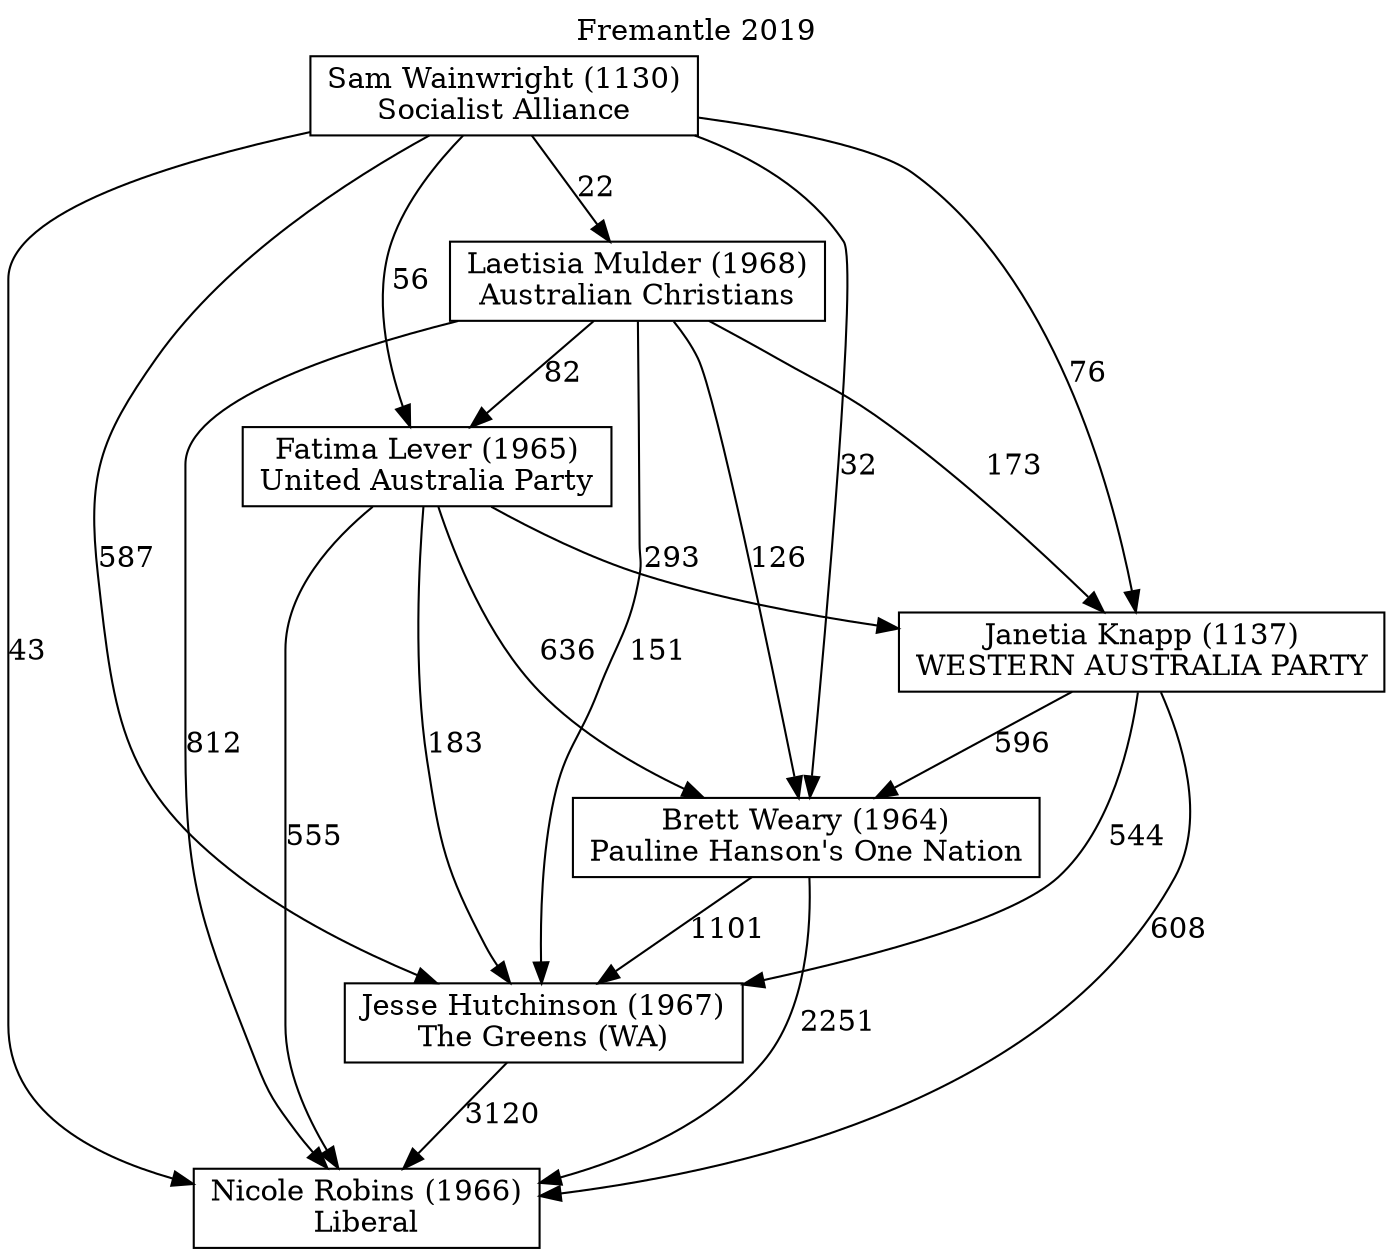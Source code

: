 // House preference flow
digraph "Nicole Robins (1966)_Fremantle_2019" {
	graph [label="Fremantle 2019" labelloc=t mclimit=10]
	node [shape=box]
	"Nicole Robins (1966)" [label="Nicole Robins (1966)
Liberal"]
	"Jesse Hutchinson (1967)" [label="Jesse Hutchinson (1967)
The Greens (WA)"]
	"Brett Weary (1964)" [label="Brett Weary (1964)
Pauline Hanson's One Nation"]
	"Janetia Knapp (1137)" [label="Janetia Knapp (1137)
WESTERN AUSTRALIA PARTY"]
	"Fatima Lever (1965)" [label="Fatima Lever (1965)
United Australia Party"]
	"Laetisia Mulder (1968)" [label="Laetisia Mulder (1968)
Australian Christians"]
	"Sam Wainwright (1130)" [label="Sam Wainwright (1130)
Socialist Alliance"]
	"Jesse Hutchinson (1967)" -> "Nicole Robins (1966)" [label=3120]
	"Brett Weary (1964)" -> "Jesse Hutchinson (1967)" [label=1101]
	"Janetia Knapp (1137)" -> "Brett Weary (1964)" [label=596]
	"Fatima Lever (1965)" -> "Janetia Knapp (1137)" [label=293]
	"Laetisia Mulder (1968)" -> "Fatima Lever (1965)" [label=82]
	"Sam Wainwright (1130)" -> "Laetisia Mulder (1968)" [label=22]
	"Brett Weary (1964)" -> "Nicole Robins (1966)" [label=2251]
	"Janetia Knapp (1137)" -> "Nicole Robins (1966)" [label=608]
	"Fatima Lever (1965)" -> "Nicole Robins (1966)" [label=555]
	"Laetisia Mulder (1968)" -> "Nicole Robins (1966)" [label=812]
	"Sam Wainwright (1130)" -> "Nicole Robins (1966)" [label=43]
	"Sam Wainwright (1130)" -> "Fatima Lever (1965)" [label=56]
	"Laetisia Mulder (1968)" -> "Janetia Knapp (1137)" [label=173]
	"Sam Wainwright (1130)" -> "Janetia Knapp (1137)" [label=76]
	"Fatima Lever (1965)" -> "Brett Weary (1964)" [label=636]
	"Laetisia Mulder (1968)" -> "Brett Weary (1964)" [label=126]
	"Sam Wainwright (1130)" -> "Brett Weary (1964)" [label=32]
	"Janetia Knapp (1137)" -> "Jesse Hutchinson (1967)" [label=544]
	"Fatima Lever (1965)" -> "Jesse Hutchinson (1967)" [label=183]
	"Laetisia Mulder (1968)" -> "Jesse Hutchinson (1967)" [label=151]
	"Sam Wainwright (1130)" -> "Jesse Hutchinson (1967)" [label=587]
}
